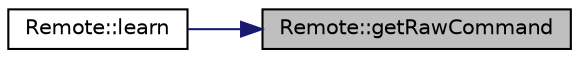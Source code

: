 digraph "Remote::getRawCommand"
{
 // LATEX_PDF_SIZE
  edge [fontname="Helvetica",fontsize="10",labelfontname="Helvetica",labelfontsize="10"];
  node [fontname="Helvetica",fontsize="10",shape=record];
  rankdir="RL";
  Node1 [label="Remote::getRawCommand",height=0.2,width=0.4,color="black", fillcolor="grey75", style="filled", fontcolor="black",tooltip="Ensures that there is nothing in the input buffer, waits for a fresh command (button press),..."];
  Node1 -> Node2 [dir="back",color="midnightblue",fontsize="10",style="solid",fontname="Helvetica"];
  Node2 [label="Remote::learn",height=0.2,width=0.4,color="black", fillcolor="white", style="filled",URL="$class_remote.html#a38572b6ac449e50293e3378a66ddc536",tooltip="Learns an IR code. Waits to see a button press, then loads the first code seen into the dispatch tabl..."];
}
